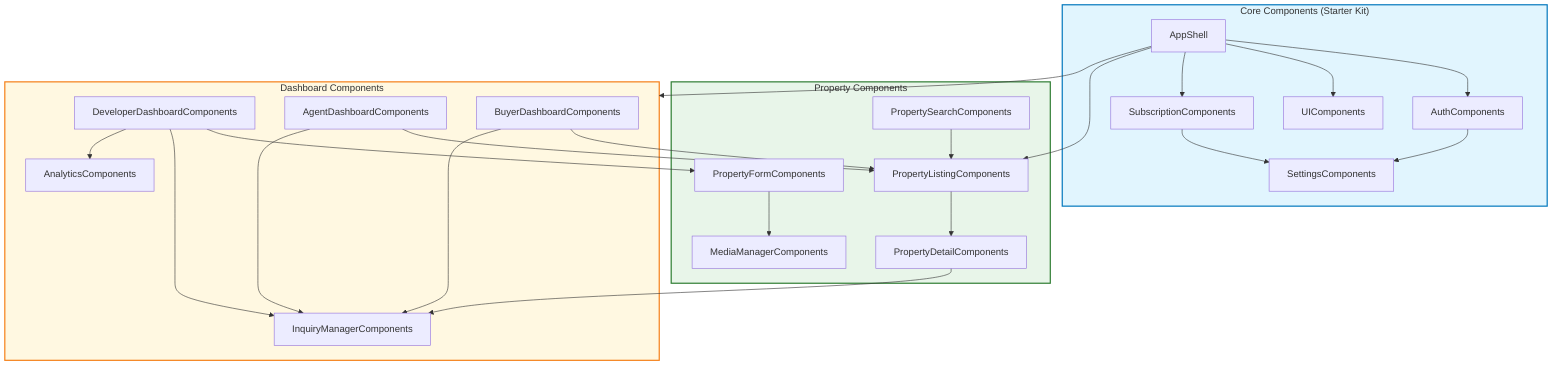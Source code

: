 graph TD
    subgraph CoreComponents["Core Components (Starter Kit)"]
        Shell["AppShell"]
        Auth["AuthComponents"]
        UI["UIComponents"]
        Subscription["SubscriptionComponents"]
        Settings["SettingsComponents"]
    end
    
    subgraph PropertyComponents["Property Components"]
        PropertyList["PropertyListingComponents"]
        PropertyDetail["PropertyDetailComponents"]
        PropertyForm["PropertyFormComponents"]
        PropertySearch["PropertySearchComponents"]
        MediaManager["MediaManagerComponents"]
    end
    
    subgraph DashboardComponents["Dashboard Components"]
        DevDashboard["DeveloperDashboardComponents"]
        AgentDashboard["AgentDashboardComponents"]
        BuyerDashboard["BuyerDashboardComponents"]
        Analytics["AnalyticsComponents"]
        InquiryManager["InquiryManagerComponents"]
    end
    
    Shell --> Auth
    Shell --> UI
    Shell --> Subscription
    Shell --> PropertyList
    Shell --> DashboardComponents
    
    PropertyList --> PropertyDetail
    PropertyDetail --> InquiryManager
    PropertyForm --> MediaManager
    PropertySearch --> PropertyList
    
    DevDashboard --> PropertyForm
    DevDashboard --> InquiryManager
    DevDashboard --> Analytics
    
    AgentDashboard --> PropertyList
    AgentDashboard --> InquiryManager
    
    BuyerDashboard --> PropertyList
    BuyerDashboard --> InquiryManager
    
    Auth --> Settings
    Subscription --> Settings
    
    style CoreComponents fill:#e1f5fe,stroke:#0277bd,stroke-width:2px
    style PropertyComponents fill:#e8f5e9,stroke:#2e7d32,stroke-width:2px
    style DashboardComponents fill:#fff8e1,stroke:#f57f17,stroke-width:2px